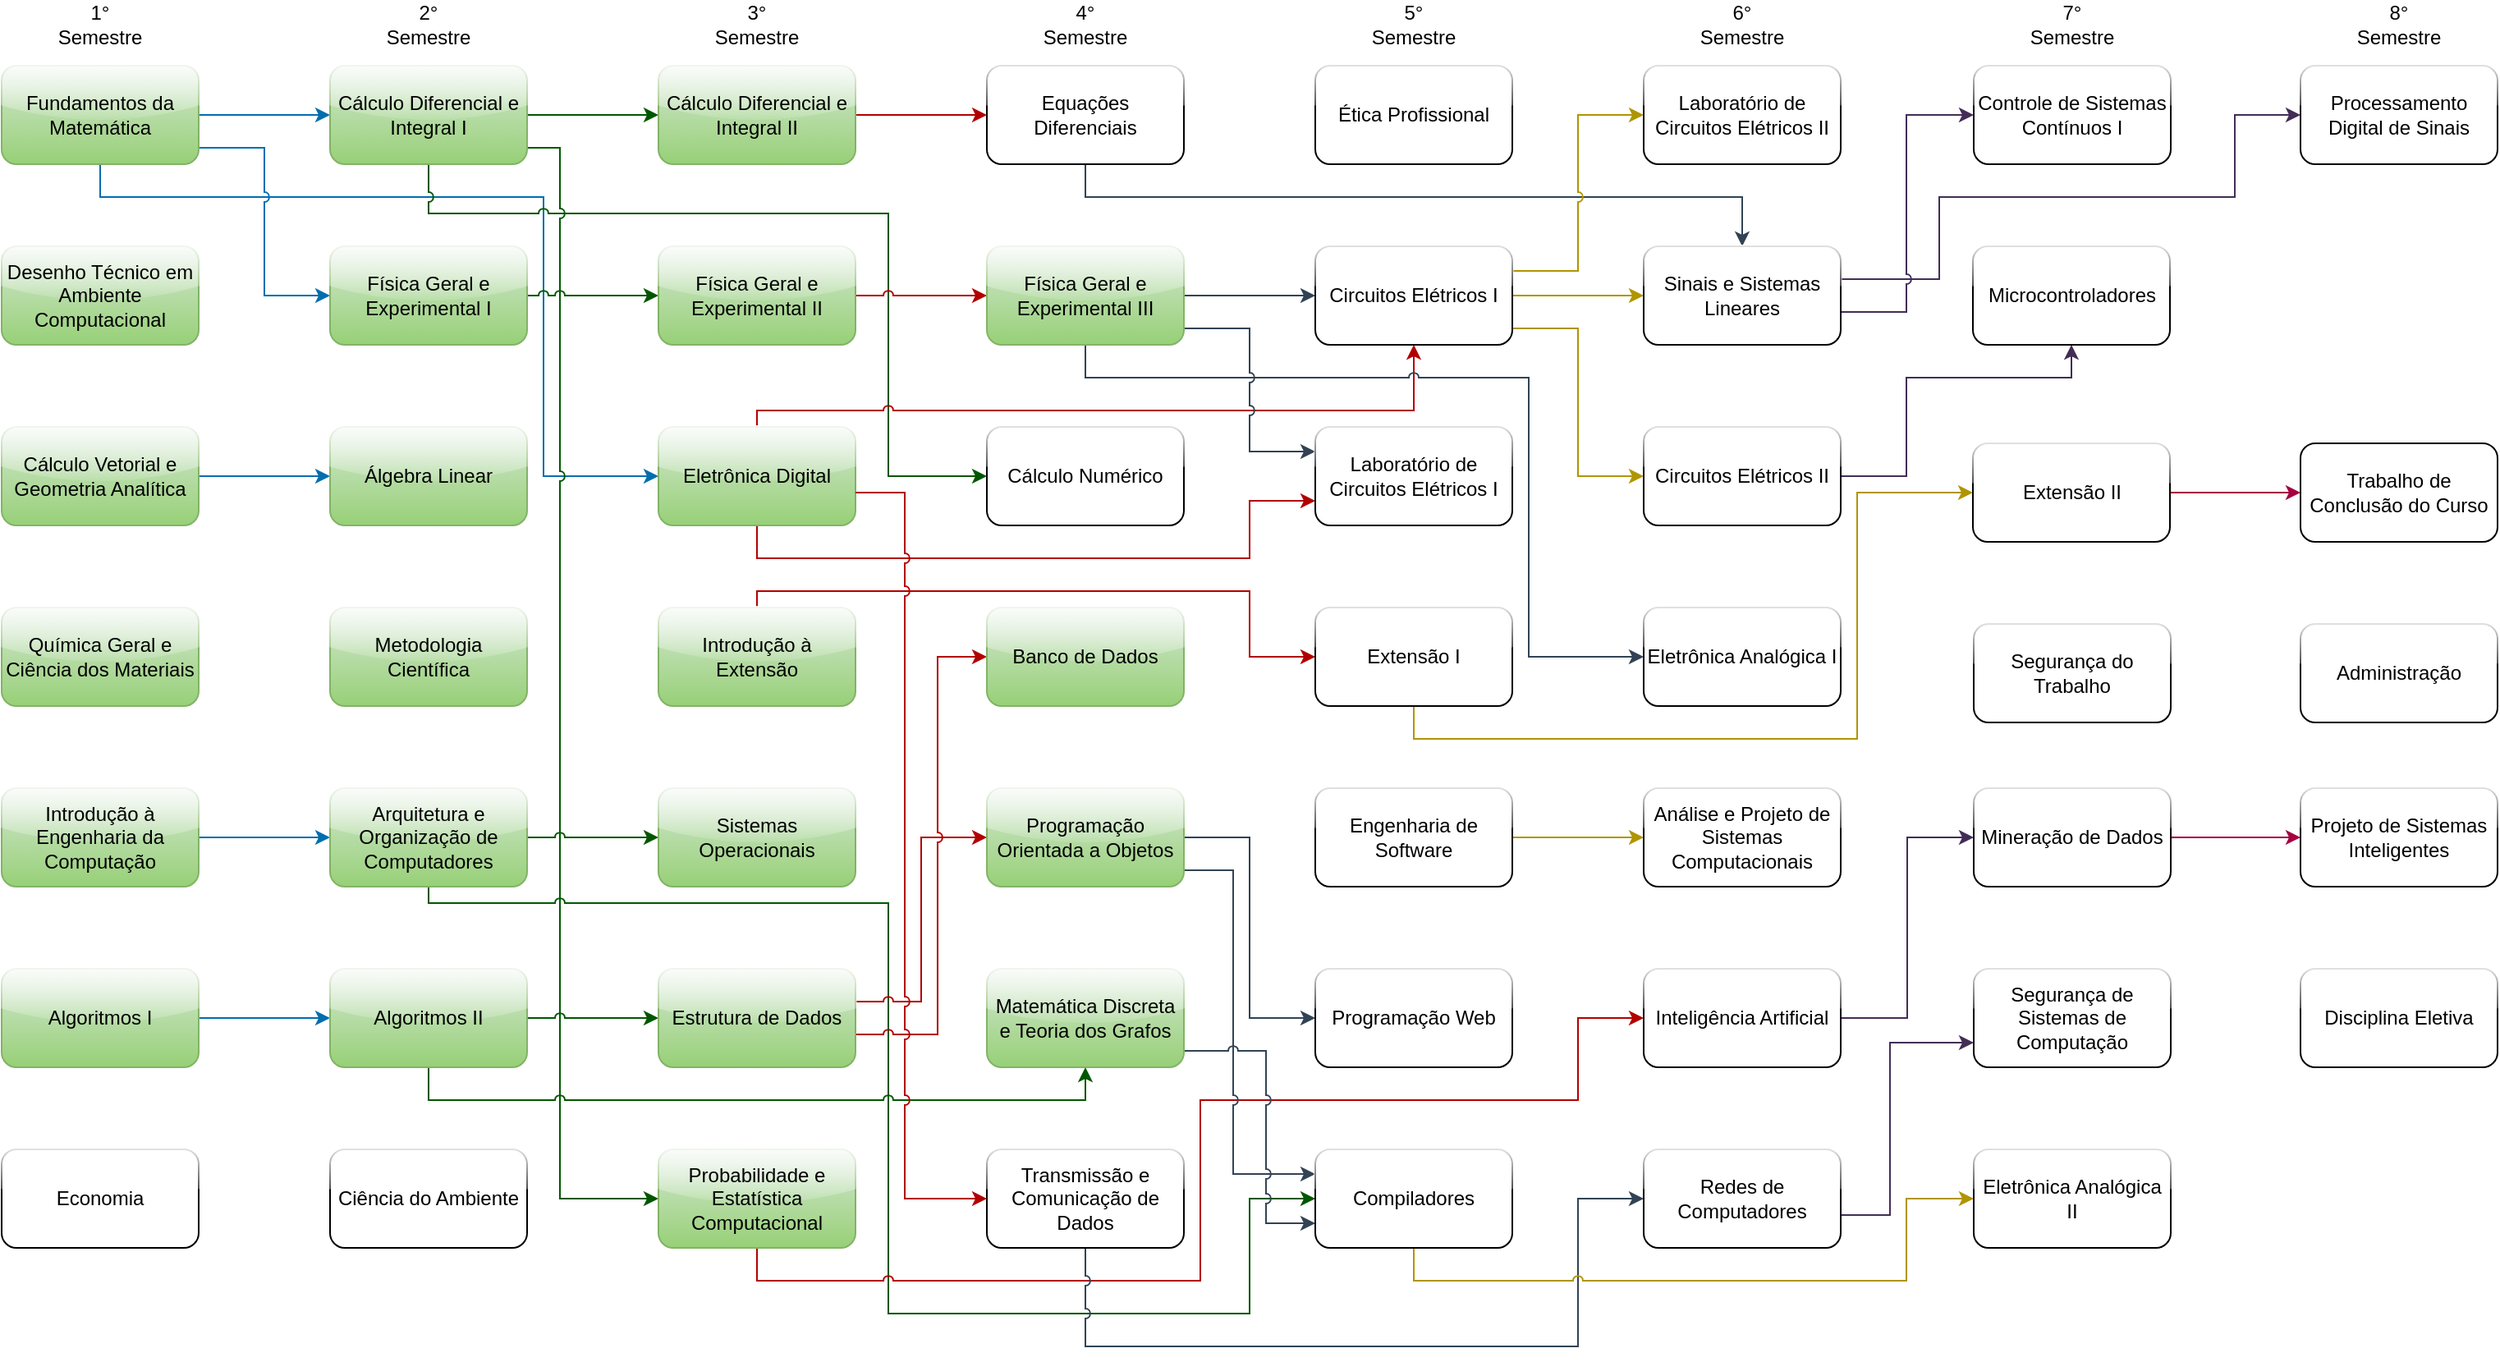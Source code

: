 <mxfile version="28.0.7">
  <diagram name="Página-1" id="1_IcvphOG9MH5CT4vIaf">
    <mxGraphModel dx="853" dy="731" grid="1" gridSize="10" guides="1" tooltips="1" connect="1" arrows="1" fold="1" page="1" pageScale="1" pageWidth="827" pageHeight="1169" math="0" shadow="0">
      <root>
        <mxCell id="0" />
        <mxCell id="1" parent="0" />
        <mxCell id="4kvXDWAPBxVA_NMJ1HBV-61" style="edgeStyle=orthogonalEdgeStyle;rounded=0;orthogonalLoop=1;jettySize=auto;html=1;entryX=0;entryY=0.5;entryDx=0;entryDy=0;fillColor=#1ba1e2;strokeColor=#006EAF;" parent="1" source="4kvXDWAPBxVA_NMJ1HBV-2" target="4kvXDWAPBxVA_NMJ1HBV-9" edge="1">
          <mxGeometry relative="1" as="geometry" />
        </mxCell>
        <mxCell id="4kvXDWAPBxVA_NMJ1HBV-62" style="edgeStyle=orthogonalEdgeStyle;rounded=0;orthogonalLoop=1;jettySize=auto;html=1;entryX=0;entryY=0.5;entryDx=0;entryDy=0;jumpStyle=arc;fillColor=#1ba1e2;strokeColor=#006EAF;" parent="1" source="4kvXDWAPBxVA_NMJ1HBV-2" target="4kvXDWAPBxVA_NMJ1HBV-17" edge="1">
          <mxGeometry relative="1" as="geometry">
            <Array as="points">
              <mxPoint x="100" y="370" />
              <mxPoint x="370" y="370" />
              <mxPoint x="370" y="540" />
            </Array>
          </mxGeometry>
        </mxCell>
        <mxCell id="4kvXDWAPBxVA_NMJ1HBV-63" style="edgeStyle=orthogonalEdgeStyle;rounded=0;orthogonalLoop=1;jettySize=auto;html=1;entryX=0;entryY=0.5;entryDx=0;entryDy=0;jumpStyle=arc;fillColor=#1ba1e2;strokeColor=#006EAF;" parent="1" source="4kvXDWAPBxVA_NMJ1HBV-2" target="4kvXDWAPBxVA_NMJ1HBV-10" edge="1">
          <mxGeometry relative="1" as="geometry">
            <Array as="points">
              <mxPoint x="200" y="340" />
              <mxPoint x="200" y="430" />
            </Array>
          </mxGeometry>
        </mxCell>
        <mxCell id="4kvXDWAPBxVA_NMJ1HBV-64" style="edgeStyle=orthogonalEdgeStyle;rounded=0;orthogonalLoop=1;jettySize=auto;html=1;entryX=0;entryY=0.5;entryDx=0;entryDy=0;fillColor=#1ba1e2;strokeColor=#006EAF;" parent="1" source="4kvXDWAPBxVA_NMJ1HBV-4" target="4kvXDWAPBxVA_NMJ1HBV-11" edge="1">
          <mxGeometry relative="1" as="geometry" />
        </mxCell>
        <mxCell id="4kvXDWAPBxVA_NMJ1HBV-65" style="edgeStyle=orthogonalEdgeStyle;rounded=0;orthogonalLoop=1;jettySize=auto;html=1;entryX=0;entryY=0.5;entryDx=0;entryDy=0;fillColor=#1ba1e2;strokeColor=#006EAF;" parent="1" source="4kvXDWAPBxVA_NMJ1HBV-6" target="4kvXDWAPBxVA_NMJ1HBV-13" edge="1">
          <mxGeometry relative="1" as="geometry" />
        </mxCell>
        <mxCell id="4kvXDWAPBxVA_NMJ1HBV-66" style="edgeStyle=orthogonalEdgeStyle;rounded=0;orthogonalLoop=1;jettySize=auto;html=1;entryX=0;entryY=0.5;entryDx=0;entryDy=0;fillColor=#1ba1e2;strokeColor=#006EAF;" parent="1" source="4kvXDWAPBxVA_NMJ1HBV-7" target="4kvXDWAPBxVA_NMJ1HBV-14" edge="1">
          <mxGeometry relative="1" as="geometry" />
        </mxCell>
        <mxCell id="4kvXDWAPBxVA_NMJ1HBV-67" style="edgeStyle=orthogonalEdgeStyle;rounded=0;orthogonalLoop=1;jettySize=auto;html=1;entryX=0;entryY=0.5;entryDx=0;entryDy=0;fillColor=#008a00;strokeColor=#005700;" parent="1" source="4kvXDWAPBxVA_NMJ1HBV-9" target="4kvXDWAPBxVA_NMJ1HBV-22" edge="1">
          <mxGeometry relative="1" as="geometry" />
        </mxCell>
        <mxCell id="4kvXDWAPBxVA_NMJ1HBV-68" style="edgeStyle=orthogonalEdgeStyle;rounded=0;orthogonalLoop=1;jettySize=auto;html=1;entryX=0;entryY=0.5;entryDx=0;entryDy=0;fillColor=#008a00;strokeColor=#005700;jumpStyle=arc;" parent="1" source="4kvXDWAPBxVA_NMJ1HBV-9" target="4kvXDWAPBxVA_NMJ1HBV-25" edge="1">
          <mxGeometry relative="1" as="geometry">
            <Array as="points">
              <mxPoint x="300" y="380" />
              <mxPoint x="580" y="380" />
              <mxPoint x="580" y="540" />
            </Array>
          </mxGeometry>
        </mxCell>
        <mxCell id="4kvXDWAPBxVA_NMJ1HBV-69" style="edgeStyle=orthogonalEdgeStyle;rounded=0;orthogonalLoop=1;jettySize=auto;html=1;entryX=0;entryY=0.5;entryDx=0;entryDy=0;fillColor=#008a00;strokeColor=#005700;jumpStyle=arc;" parent="1" source="4kvXDWAPBxVA_NMJ1HBV-9" target="4kvXDWAPBxVA_NMJ1HBV-21" edge="1">
          <mxGeometry relative="1" as="geometry">
            <Array as="points">
              <mxPoint x="380" y="340" />
              <mxPoint x="380" y="980" />
            </Array>
          </mxGeometry>
        </mxCell>
        <mxCell id="4kvXDWAPBxVA_NMJ1HBV-70" style="edgeStyle=orthogonalEdgeStyle;rounded=0;orthogonalLoop=1;jettySize=auto;html=1;entryX=0;entryY=0.5;entryDx=0;entryDy=0;fillColor=#008a00;strokeColor=#005700;jumpStyle=arc;" parent="1" source="4kvXDWAPBxVA_NMJ1HBV-10" target="4kvXDWAPBxVA_NMJ1HBV-16" edge="1">
          <mxGeometry relative="1" as="geometry" />
        </mxCell>
        <mxCell id="4kvXDWAPBxVA_NMJ1HBV-71" style="edgeStyle=orthogonalEdgeStyle;rounded=0;orthogonalLoop=1;jettySize=auto;html=1;entryX=0;entryY=0.5;entryDx=0;entryDy=0;fillColor=#008a00;strokeColor=#005700;jumpStyle=arc;" parent="1" source="4kvXDWAPBxVA_NMJ1HBV-13" target="4kvXDWAPBxVA_NMJ1HBV-19" edge="1">
          <mxGeometry relative="1" as="geometry" />
        </mxCell>
        <mxCell id="4kvXDWAPBxVA_NMJ1HBV-72" style="edgeStyle=orthogonalEdgeStyle;rounded=0;orthogonalLoop=1;jettySize=auto;html=1;entryX=0;entryY=0.5;entryDx=0;entryDy=0;fillColor=#008a00;strokeColor=#005700;jumpStyle=arc;" parent="1" target="4kvXDWAPBxVA_NMJ1HBV-36" edge="1">
          <mxGeometry relative="1" as="geometry">
            <Array as="points">
              <mxPoint x="300" y="800" />
              <mxPoint x="580" y="800" />
              <mxPoint x="580" y="1050" />
              <mxPoint x="800" y="1050" />
              <mxPoint x="800" y="980" />
            </Array>
            <mxPoint x="300.0" y="780" as="sourcePoint" />
            <mxPoint x="840" y="970" as="targetPoint" />
          </mxGeometry>
        </mxCell>
        <mxCell id="4kvXDWAPBxVA_NMJ1HBV-73" style="edgeStyle=orthogonalEdgeStyle;rounded=0;orthogonalLoop=1;jettySize=auto;html=1;fillColor=#008a00;strokeColor=#005700;jumpStyle=arc;" parent="1" source="4kvXDWAPBxVA_NMJ1HBV-14" target="4kvXDWAPBxVA_NMJ1HBV-20" edge="1">
          <mxGeometry relative="1" as="geometry" />
        </mxCell>
        <mxCell id="XGP6w65IYmNDbE1TMmtb-1" style="edgeStyle=orthogonalEdgeStyle;rounded=0;orthogonalLoop=1;jettySize=auto;html=1;entryX=0.5;entryY=1;entryDx=0;entryDy=0;fillColor=#008a00;strokeColor=#005700;jumpStyle=arc;" edge="1" parent="1" source="4kvXDWAPBxVA_NMJ1HBV-14" target="4kvXDWAPBxVA_NMJ1HBV-28">
          <mxGeometry relative="1" as="geometry">
            <Array as="points">
              <mxPoint x="300" y="920" />
              <mxPoint x="700" y="920" />
            </Array>
          </mxGeometry>
        </mxCell>
        <mxCell id="4kvXDWAPBxVA_NMJ1HBV-75" style="edgeStyle=orthogonalEdgeStyle;rounded=0;orthogonalLoop=1;jettySize=auto;html=1;entryX=0;entryY=0.5;entryDx=0;entryDy=0;fillColor=#e51400;strokeColor=#B20000;jumpStyle=arc;" parent="1" source="4kvXDWAPBxVA_NMJ1HBV-16" target="4kvXDWAPBxVA_NMJ1HBV-24" edge="1">
          <mxGeometry relative="1" as="geometry" />
        </mxCell>
        <mxCell id="4kvXDWAPBxVA_NMJ1HBV-76" style="edgeStyle=orthogonalEdgeStyle;rounded=0;orthogonalLoop=1;jettySize=auto;html=1;entryX=0.5;entryY=1;entryDx=0;entryDy=0;fillColor=#e51400;strokeColor=#B20000;jumpStyle=arc;" parent="1" source="4kvXDWAPBxVA_NMJ1HBV-17" target="4kvXDWAPBxVA_NMJ1HBV-31" edge="1">
          <mxGeometry relative="1" as="geometry">
            <Array as="points">
              <mxPoint x="500" y="500" />
              <mxPoint x="900" y="500" />
            </Array>
          </mxGeometry>
        </mxCell>
        <mxCell id="4kvXDWAPBxVA_NMJ1HBV-77" style="edgeStyle=orthogonalEdgeStyle;rounded=0;orthogonalLoop=1;jettySize=auto;html=1;entryX=0;entryY=0.75;entryDx=0;entryDy=0;fillColor=#e51400;strokeColor=#B20000;jumpStyle=arc;" parent="1" source="4kvXDWAPBxVA_NMJ1HBV-17" target="4kvXDWAPBxVA_NMJ1HBV-32" edge="1">
          <mxGeometry relative="1" as="geometry">
            <Array as="points">
              <mxPoint x="500" y="590" />
              <mxPoint x="800" y="590" />
              <mxPoint x="800" y="555" />
            </Array>
          </mxGeometry>
        </mxCell>
        <mxCell id="4kvXDWAPBxVA_NMJ1HBV-78" style="edgeStyle=orthogonalEdgeStyle;rounded=0;orthogonalLoop=1;jettySize=auto;html=1;entryX=0;entryY=0.5;entryDx=0;entryDy=0;fillColor=#e51400;strokeColor=#B20000;jumpStyle=arc;" parent="1" source="4kvXDWAPBxVA_NMJ1HBV-18" target="4kvXDWAPBxVA_NMJ1HBV-33" edge="1">
          <mxGeometry relative="1" as="geometry">
            <Array as="points">
              <mxPoint x="500" y="610" />
              <mxPoint x="800" y="610" />
              <mxPoint x="800" y="650" />
            </Array>
          </mxGeometry>
        </mxCell>
        <mxCell id="4kvXDWAPBxVA_NMJ1HBV-79" style="edgeStyle=orthogonalEdgeStyle;rounded=0;orthogonalLoop=1;jettySize=auto;html=1;entryX=0;entryY=0.5;entryDx=0;entryDy=0;fillColor=#e51400;strokeColor=#B20000;jumpStyle=arc;" parent="1" source="4kvXDWAPBxVA_NMJ1HBV-20" target="4kvXDWAPBxVA_NMJ1HBV-27" edge="1">
          <mxGeometry relative="1" as="geometry">
            <Array as="points">
              <mxPoint x="600" y="860" />
              <mxPoint x="600" y="760" />
            </Array>
          </mxGeometry>
        </mxCell>
        <mxCell id="4kvXDWAPBxVA_NMJ1HBV-80" style="edgeStyle=orthogonalEdgeStyle;rounded=0;orthogonalLoop=1;jettySize=auto;html=1;entryX=0;entryY=0.5;entryDx=0;entryDy=0;jumpStyle=arc;fillColor=#e51400;strokeColor=#B20000;" parent="1" source="4kvXDWAPBxVA_NMJ1HBV-20" target="4kvXDWAPBxVA_NMJ1HBV-26" edge="1">
          <mxGeometry relative="1" as="geometry">
            <Array as="points">
              <mxPoint x="610" y="880" />
              <mxPoint x="610" y="650" />
            </Array>
          </mxGeometry>
        </mxCell>
        <mxCell id="4kvXDWAPBxVA_NMJ1HBV-81" style="edgeStyle=orthogonalEdgeStyle;rounded=0;orthogonalLoop=1;jettySize=auto;html=1;entryX=0;entryY=0.5;entryDx=0;entryDy=0;jumpStyle=arc;fillColor=#e51400;strokeColor=#B20000;" parent="1" source="4kvXDWAPBxVA_NMJ1HBV-21" target="4kvXDWAPBxVA_NMJ1HBV-42" edge="1">
          <mxGeometry relative="1" as="geometry">
            <Array as="points">
              <mxPoint x="500" y="1030" />
              <mxPoint x="770" y="1030" />
              <mxPoint x="770" y="920" />
              <mxPoint x="1000" y="920" />
              <mxPoint x="1000" y="870" />
            </Array>
          </mxGeometry>
        </mxCell>
        <mxCell id="4kvXDWAPBxVA_NMJ1HBV-74" style="edgeStyle=orthogonalEdgeStyle;rounded=0;orthogonalLoop=1;jettySize=auto;html=1;entryX=0;entryY=0.5;entryDx=0;entryDy=0;fillColor=#e51400;strokeColor=#B20000;" parent="1" source="4kvXDWAPBxVA_NMJ1HBV-22" target="4kvXDWAPBxVA_NMJ1HBV-23" edge="1">
          <mxGeometry relative="1" as="geometry" />
        </mxCell>
        <mxCell id="4kvXDWAPBxVA_NMJ1HBV-92" style="edgeStyle=orthogonalEdgeStyle;rounded=0;orthogonalLoop=1;jettySize=auto;html=1;entryX=0.5;entryY=0;entryDx=0;entryDy=0;fillColor=#647687;strokeColor=#314354;jumpStyle=arc;" parent="1" source="4kvXDWAPBxVA_NMJ1HBV-23" target="4kvXDWAPBxVA_NMJ1HBV-38" edge="1">
          <mxGeometry relative="1" as="geometry">
            <Array as="points">
              <mxPoint x="700" y="370" />
              <mxPoint x="1100" y="370" />
            </Array>
          </mxGeometry>
        </mxCell>
        <mxCell id="4kvXDWAPBxVA_NMJ1HBV-83" style="edgeStyle=orthogonalEdgeStyle;rounded=0;orthogonalLoop=1;jettySize=auto;html=1;entryX=0;entryY=0.5;entryDx=0;entryDy=0;fillColor=#647687;strokeColor=#314354;jumpStyle=arc;" parent="1" source="4kvXDWAPBxVA_NMJ1HBV-24" target="4kvXDWAPBxVA_NMJ1HBV-31" edge="1">
          <mxGeometry relative="1" as="geometry" />
        </mxCell>
        <mxCell id="4kvXDWAPBxVA_NMJ1HBV-84" style="edgeStyle=orthogonalEdgeStyle;rounded=0;orthogonalLoop=1;jettySize=auto;html=1;entryX=0;entryY=0.5;entryDx=0;entryDy=0;jumpStyle=arc;fillColor=#647687;strokeColor=#314354;" parent="1" source="4kvXDWAPBxVA_NMJ1HBV-24" target="4kvXDWAPBxVA_NMJ1HBV-40" edge="1">
          <mxGeometry relative="1" as="geometry">
            <Array as="points">
              <mxPoint x="700" y="480" />
              <mxPoint x="970" y="480" />
              <mxPoint x="970" y="650" />
            </Array>
          </mxGeometry>
        </mxCell>
        <mxCell id="4kvXDWAPBxVA_NMJ1HBV-85" style="edgeStyle=orthogonalEdgeStyle;rounded=0;orthogonalLoop=1;jettySize=auto;html=1;entryX=0;entryY=0.25;entryDx=0;entryDy=0;jumpStyle=arc;fillColor=#647687;strokeColor=#314354;" parent="1" source="4kvXDWAPBxVA_NMJ1HBV-24" target="4kvXDWAPBxVA_NMJ1HBV-32" edge="1">
          <mxGeometry relative="1" as="geometry">
            <Array as="points">
              <mxPoint x="800" y="450" />
              <mxPoint x="800" y="525" />
            </Array>
          </mxGeometry>
        </mxCell>
        <mxCell id="4kvXDWAPBxVA_NMJ1HBV-86" style="edgeStyle=orthogonalEdgeStyle;rounded=0;orthogonalLoop=1;jettySize=auto;html=1;entryX=0;entryY=0.5;entryDx=0;entryDy=0;fillColor=#647687;strokeColor=#314354;jumpStyle=arc;" parent="1" source="4kvXDWAPBxVA_NMJ1HBV-27" target="4kvXDWAPBxVA_NMJ1HBV-35" edge="1">
          <mxGeometry relative="1" as="geometry" />
        </mxCell>
        <mxCell id="4kvXDWAPBxVA_NMJ1HBV-87" style="edgeStyle=orthogonalEdgeStyle;rounded=0;orthogonalLoop=1;jettySize=auto;html=1;entryX=0;entryY=0.25;entryDx=0;entryDy=0;jumpStyle=arc;fillColor=#647687;strokeColor=#314354;" parent="1" source="4kvXDWAPBxVA_NMJ1HBV-27" target="4kvXDWAPBxVA_NMJ1HBV-36" edge="1">
          <mxGeometry relative="1" as="geometry">
            <Array as="points">
              <mxPoint x="790" y="780" />
              <mxPoint x="790" y="965" />
            </Array>
          </mxGeometry>
        </mxCell>
        <mxCell id="4kvXDWAPBxVA_NMJ1HBV-88" style="edgeStyle=orthogonalEdgeStyle;rounded=0;orthogonalLoop=1;jettySize=auto;html=1;entryX=0;entryY=0.75;entryDx=0;entryDy=0;jumpStyle=arc;fillColor=#647687;strokeColor=#314354;" parent="1" source="4kvXDWAPBxVA_NMJ1HBV-28" target="4kvXDWAPBxVA_NMJ1HBV-36" edge="1">
          <mxGeometry relative="1" as="geometry">
            <Array as="points">
              <mxPoint x="810" y="890" />
              <mxPoint x="810" y="995" />
            </Array>
          </mxGeometry>
        </mxCell>
        <mxCell id="XGP6w65IYmNDbE1TMmtb-2" style="edgeStyle=orthogonalEdgeStyle;rounded=0;orthogonalLoop=1;jettySize=auto;html=1;entryX=0;entryY=0.5;entryDx=0;entryDy=0;jumpStyle=arc;fillColor=#647687;strokeColor=#314354;" edge="1" parent="1" source="4kvXDWAPBxVA_NMJ1HBV-29" target="4kvXDWAPBxVA_NMJ1HBV-43">
          <mxGeometry relative="1" as="geometry">
            <Array as="points">
              <mxPoint x="700" y="1070" />
              <mxPoint x="1000" y="1070" />
              <mxPoint x="1000" y="980" />
            </Array>
          </mxGeometry>
        </mxCell>
        <mxCell id="4kvXDWAPBxVA_NMJ1HBV-89" style="edgeStyle=orthogonalEdgeStyle;rounded=0;orthogonalLoop=1;jettySize=auto;html=1;fillColor=#e3c800;strokeColor=#B09500;jumpStyle=arc;entryX=0;entryY=0.5;entryDx=0;entryDy=0;" parent="1" source="4kvXDWAPBxVA_NMJ1HBV-31" target="4kvXDWAPBxVA_NMJ1HBV-38" edge="1">
          <mxGeometry relative="1" as="geometry">
            <Array as="points">
              <mxPoint x="1030" y="430" />
              <mxPoint x="1030" y="430" />
            </Array>
            <mxPoint x="1030" y="370" as="targetPoint" />
          </mxGeometry>
        </mxCell>
        <mxCell id="4kvXDWAPBxVA_NMJ1HBV-93" style="edgeStyle=orthogonalEdgeStyle;rounded=0;orthogonalLoop=1;jettySize=auto;html=1;entryX=0;entryY=0.5;entryDx=0;entryDy=0;fillColor=#e3c800;strokeColor=#B09500;jumpStyle=arc;exitX=1;exitY=0.25;exitDx=0;exitDy=0;" parent="1" source="4kvXDWAPBxVA_NMJ1HBV-31" target="4kvXDWAPBxVA_NMJ1HBV-37" edge="1">
          <mxGeometry relative="1" as="geometry">
            <Array as="points">
              <mxPoint x="1000" y="415" />
              <mxPoint x="1000" y="320" />
            </Array>
          </mxGeometry>
        </mxCell>
        <mxCell id="4kvXDWAPBxVA_NMJ1HBV-94" style="edgeStyle=orthogonalEdgeStyle;rounded=0;orthogonalLoop=1;jettySize=auto;html=1;entryX=0;entryY=0.5;entryDx=0;entryDy=0;fillColor=#e3c800;strokeColor=#B09500;jumpStyle=arc;" parent="1" source="4kvXDWAPBxVA_NMJ1HBV-31" target="4kvXDWAPBxVA_NMJ1HBV-39" edge="1">
          <mxGeometry relative="1" as="geometry">
            <Array as="points">
              <mxPoint x="1000" y="450" />
              <mxPoint x="1000" y="540" />
            </Array>
          </mxGeometry>
        </mxCell>
        <mxCell id="4kvXDWAPBxVA_NMJ1HBV-95" style="edgeStyle=orthogonalEdgeStyle;rounded=0;orthogonalLoop=1;jettySize=auto;html=1;entryX=0;entryY=0.5;entryDx=0;entryDy=0;fillColor=#e3c800;strokeColor=#B09500;jumpStyle=arc;" parent="1" source="4kvXDWAPBxVA_NMJ1HBV-33" target="4kvXDWAPBxVA_NMJ1HBV-46" edge="1">
          <mxGeometry relative="1" as="geometry">
            <Array as="points">
              <mxPoint x="900" y="700" />
              <mxPoint x="1170" y="700" />
              <mxPoint x="1170" y="550" />
            </Array>
          </mxGeometry>
        </mxCell>
        <mxCell id="4kvXDWAPBxVA_NMJ1HBV-105" style="edgeStyle=orthogonalEdgeStyle;rounded=0;orthogonalLoop=1;jettySize=auto;html=1;entryX=0;entryY=0.5;entryDx=0;entryDy=0;fillColor=#e3c800;strokeColor=#B09500;jumpStyle=arc;" parent="1" source="4kvXDWAPBxVA_NMJ1HBV-34" target="4kvXDWAPBxVA_NMJ1HBV-41" edge="1">
          <mxGeometry relative="1" as="geometry" />
        </mxCell>
        <mxCell id="4kvXDWAPBxVA_NMJ1HBV-96" style="edgeStyle=orthogonalEdgeStyle;rounded=0;orthogonalLoop=1;jettySize=auto;html=1;entryX=0;entryY=0.5;entryDx=0;entryDy=0;fillColor=#e3c800;strokeColor=#B09500;jumpStyle=arc;" parent="1" source="4kvXDWAPBxVA_NMJ1HBV-36" target="4kvXDWAPBxVA_NMJ1HBV-50" edge="1">
          <mxGeometry relative="1" as="geometry">
            <Array as="points">
              <mxPoint x="900" y="1030" />
              <mxPoint x="1200" y="1030" />
              <mxPoint x="1200" y="980" />
            </Array>
          </mxGeometry>
        </mxCell>
        <mxCell id="4kvXDWAPBxVA_NMJ1HBV-101" style="edgeStyle=orthogonalEdgeStyle;rounded=0;orthogonalLoop=1;jettySize=auto;html=1;entryX=0;entryY=0.5;entryDx=0;entryDy=0;jumpStyle=arc;fillColor=#76608a;strokeColor=#432D57;" parent="1" source="4kvXDWAPBxVA_NMJ1HBV-38" target="4kvXDWAPBxVA_NMJ1HBV-51" edge="1">
          <mxGeometry relative="1" as="geometry">
            <Array as="points">
              <mxPoint x="1220" y="420" />
              <mxPoint x="1220" y="370" />
              <mxPoint x="1400" y="370" />
              <mxPoint x="1400" y="320" />
            </Array>
          </mxGeometry>
        </mxCell>
        <mxCell id="4kvXDWAPBxVA_NMJ1HBV-104" style="edgeStyle=orthogonalEdgeStyle;rounded=0;orthogonalLoop=1;jettySize=auto;html=1;entryX=0;entryY=0.5;entryDx=0;entryDy=0;fillColor=#76608a;strokeColor=#432D57;jumpStyle=arc;" parent="1" source="4kvXDWAPBxVA_NMJ1HBV-38" target="4kvXDWAPBxVA_NMJ1HBV-44" edge="1">
          <mxGeometry relative="1" as="geometry">
            <Array as="points">
              <mxPoint x="1200" y="440" />
              <mxPoint x="1200" y="320" />
            </Array>
          </mxGeometry>
        </mxCell>
        <mxCell id="4kvXDWAPBxVA_NMJ1HBV-100" style="edgeStyle=orthogonalEdgeStyle;rounded=0;orthogonalLoop=1;jettySize=auto;html=1;entryX=0.5;entryY=1;entryDx=0;entryDy=0;fillColor=#76608a;strokeColor=#432D57;jumpStyle=arc;" parent="1" source="4kvXDWAPBxVA_NMJ1HBV-39" target="4kvXDWAPBxVA_NMJ1HBV-45" edge="1">
          <mxGeometry relative="1" as="geometry">
            <Array as="points">
              <mxPoint x="1200" y="540" />
              <mxPoint x="1200" y="480" />
              <mxPoint x="1300" y="480" />
            </Array>
          </mxGeometry>
        </mxCell>
        <mxCell id="4kvXDWAPBxVA_NMJ1HBV-99" style="edgeStyle=orthogonalEdgeStyle;rounded=0;orthogonalLoop=1;jettySize=auto;html=1;entryX=0;entryY=0.5;entryDx=0;entryDy=0;fillColor=#76608a;strokeColor=#432D57;jumpStyle=arc;" parent="1" source="4kvXDWAPBxVA_NMJ1HBV-42" target="4kvXDWAPBxVA_NMJ1HBV-48" edge="1">
          <mxGeometry relative="1" as="geometry" />
        </mxCell>
        <mxCell id="4kvXDWAPBxVA_NMJ1HBV-97" style="edgeStyle=orthogonalEdgeStyle;rounded=0;orthogonalLoop=1;jettySize=auto;html=1;fillColor=#76608a;strokeColor=#432D57;jumpStyle=arc;entryX=0;entryY=0.75;entryDx=0;entryDy=0;" parent="1" source="4kvXDWAPBxVA_NMJ1HBV-43" target="4kvXDWAPBxVA_NMJ1HBV-49" edge="1">
          <mxGeometry relative="1" as="geometry">
            <mxPoint x="1240" y="900" as="targetPoint" />
            <Array as="points">
              <mxPoint x="1190" y="990" />
              <mxPoint x="1190" y="885" />
            </Array>
          </mxGeometry>
        </mxCell>
        <mxCell id="4kvXDWAPBxVA_NMJ1HBV-102" style="edgeStyle=orthogonalEdgeStyle;rounded=0;orthogonalLoop=1;jettySize=auto;html=1;entryX=0;entryY=0.5;entryDx=0;entryDy=0;fillColor=#d80073;strokeColor=#A50040;" parent="1" source="4kvXDWAPBxVA_NMJ1HBV-46" target="4kvXDWAPBxVA_NMJ1HBV-52" edge="1">
          <mxGeometry relative="1" as="geometry" />
        </mxCell>
        <mxCell id="4kvXDWAPBxVA_NMJ1HBV-103" style="edgeStyle=orthogonalEdgeStyle;rounded=0;orthogonalLoop=1;jettySize=auto;html=1;entryX=0;entryY=0.5;entryDx=0;entryDy=0;fillColor=#d80073;strokeColor=#A50040;" parent="1" source="4kvXDWAPBxVA_NMJ1HBV-48" target="4kvXDWAPBxVA_NMJ1HBV-54" edge="1">
          <mxGeometry relative="1" as="geometry" />
        </mxCell>
        <mxCell id="XGP6w65IYmNDbE1TMmtb-12" value="&lt;div&gt;8° Semestre&lt;/div&gt;" style="text;strokeColor=none;align=center;fillColor=none;html=1;verticalAlign=middle;whiteSpace=wrap;rounded=0;" vertex="1" parent="1">
          <mxGeometry x="1470" y="250" width="60" height="30" as="geometry" />
        </mxCell>
        <mxCell id="XGP6w65IYmNDbE1TMmtb-13" value="" style="group" vertex="1" connectable="0" parent="1">
          <mxGeometry x="40" y="250" width="120" height="760" as="geometry" />
        </mxCell>
        <mxCell id="XGP6w65IYmNDbE1TMmtb-5" value="1° Semestre" style="text;strokeColor=none;align=center;fillColor=none;html=1;verticalAlign=middle;whiteSpace=wrap;rounded=0;" vertex="1" parent="XGP6w65IYmNDbE1TMmtb-13">
          <mxGeometry x="30" width="60" height="30" as="geometry" />
        </mxCell>
        <mxCell id="4kvXDWAPBxVA_NMJ1HBV-2" value="Fundamentos da Matemática" style="rounded=1;whiteSpace=wrap;html=1;glass=1;shadow=0;fillColor=#d5e8d4;strokeColor=#82b366;gradientColor=#97d077;" parent="XGP6w65IYmNDbE1TMmtb-13" vertex="1">
          <mxGeometry y="40" width="120" height="60" as="geometry" />
        </mxCell>
        <mxCell id="4kvXDWAPBxVA_NMJ1HBV-3" value="Desenho Técnico em Ambiente Computacional" style="rounded=1;whiteSpace=wrap;html=1;glass=1;fillColor=#d5e8d4;strokeColor=#82b366;gradientColor=#97d077;" parent="XGP6w65IYmNDbE1TMmtb-13" vertex="1">
          <mxGeometry y="150" width="120" height="60" as="geometry" />
        </mxCell>
        <mxCell id="4kvXDWAPBxVA_NMJ1HBV-4" value="Cálculo Vetorial e Geometria Analítica" style="rounded=1;whiteSpace=wrap;html=1;glass=1;fillColor=#d5e8d4;strokeColor=#82b366;gradientColor=#97d077;" parent="XGP6w65IYmNDbE1TMmtb-13" vertex="1">
          <mxGeometry y="260" width="120" height="60" as="geometry" />
        </mxCell>
        <mxCell id="4kvXDWAPBxVA_NMJ1HBV-5" value="&lt;div&gt;Química Geral e Ciência dos Materiais&lt;/div&gt;" style="rounded=1;whiteSpace=wrap;html=1;glass=1;fillColor=#d5e8d4;strokeColor=#82b366;gradientColor=#97d077;" parent="XGP6w65IYmNDbE1TMmtb-13" vertex="1">
          <mxGeometry y="370" width="120" height="60" as="geometry" />
        </mxCell>
        <mxCell id="4kvXDWAPBxVA_NMJ1HBV-6" value="Introdução à Engenharia da Computação" style="rounded=1;whiteSpace=wrap;html=1;glass=1;fillColor=#d5e8d4;strokeColor=#82b366;gradientColor=#97d077;" parent="XGP6w65IYmNDbE1TMmtb-13" vertex="1">
          <mxGeometry y="480" width="120" height="60" as="geometry" />
        </mxCell>
        <mxCell id="4kvXDWAPBxVA_NMJ1HBV-7" value="Algoritmos I" style="rounded=1;whiteSpace=wrap;html=1;glass=1;fillColor=#d5e8d4;strokeColor=#82b366;gradientColor=#97d077;" parent="XGP6w65IYmNDbE1TMmtb-13" vertex="1">
          <mxGeometry y="590" width="120" height="60" as="geometry" />
        </mxCell>
        <mxCell id="4kvXDWAPBxVA_NMJ1HBV-8" value="Economia" style="rounded=1;whiteSpace=wrap;html=1;glass=1;" parent="XGP6w65IYmNDbE1TMmtb-13" vertex="1">
          <mxGeometry y="700" width="120" height="60" as="geometry" />
        </mxCell>
        <mxCell id="XGP6w65IYmNDbE1TMmtb-14" value="" style="group" vertex="1" connectable="0" parent="1">
          <mxGeometry x="240" y="250" width="120" height="760" as="geometry" />
        </mxCell>
        <mxCell id="4kvXDWAPBxVA_NMJ1HBV-9" value="&lt;div&gt;Cálculo Diferencial e Integral I&lt;/div&gt;" style="rounded=1;whiteSpace=wrap;html=1;glass=1;fillColor=#d5e8d4;strokeColor=#82b366;gradientColor=#97d077;" parent="XGP6w65IYmNDbE1TMmtb-14" vertex="1">
          <mxGeometry y="40" width="120" height="60" as="geometry" />
        </mxCell>
        <mxCell id="4kvXDWAPBxVA_NMJ1HBV-10" value="&lt;div&gt;Física Geral e Experimental I&lt;/div&gt;" style="rounded=1;whiteSpace=wrap;html=1;glass=1;fillColor=#d5e8d4;strokeColor=#82b366;gradientColor=#97d077;" parent="XGP6w65IYmNDbE1TMmtb-14" vertex="1">
          <mxGeometry y="150" width="120" height="60" as="geometry" />
        </mxCell>
        <mxCell id="4kvXDWAPBxVA_NMJ1HBV-11" value="Álgebra Linear" style="rounded=1;whiteSpace=wrap;html=1;glass=1;fillColor=#d5e8d4;strokeColor=#82b366;gradientColor=#97d077;" parent="XGP6w65IYmNDbE1TMmtb-14" vertex="1">
          <mxGeometry y="260" width="120" height="60" as="geometry" />
        </mxCell>
        <mxCell id="4kvXDWAPBxVA_NMJ1HBV-12" value="Metodologia Científica" style="rounded=1;whiteSpace=wrap;html=1;glass=1;fillColor=#d5e8d4;strokeColor=#82b366;gradientColor=#97d077;" parent="XGP6w65IYmNDbE1TMmtb-14" vertex="1">
          <mxGeometry y="370" width="120" height="60" as="geometry" />
        </mxCell>
        <mxCell id="4kvXDWAPBxVA_NMJ1HBV-13" value="Arquitetura e Organização de Computadores" style="rounded=1;whiteSpace=wrap;html=1;glass=1;fillColor=#d5e8d4;strokeColor=#82b366;gradientColor=#97d077;" parent="XGP6w65IYmNDbE1TMmtb-14" vertex="1">
          <mxGeometry y="480" width="120" height="60" as="geometry" />
        </mxCell>
        <mxCell id="4kvXDWAPBxVA_NMJ1HBV-14" value="&lt;div&gt;Algoritmos II&lt;/div&gt;" style="rounded=1;whiteSpace=wrap;html=1;glass=1;fillColor=#d5e8d4;strokeColor=#82b366;gradientColor=#97d077;" parent="XGP6w65IYmNDbE1TMmtb-14" vertex="1">
          <mxGeometry y="590" width="120" height="60" as="geometry" />
        </mxCell>
        <mxCell id="4kvXDWAPBxVA_NMJ1HBV-15" value="Ciência do Ambiente" style="rounded=1;whiteSpace=wrap;html=1;glass=1;" parent="XGP6w65IYmNDbE1TMmtb-14" vertex="1">
          <mxGeometry y="700" width="120" height="60" as="geometry" />
        </mxCell>
        <mxCell id="XGP6w65IYmNDbE1TMmtb-6" value="2° Semestre" style="text;strokeColor=none;align=center;fillColor=none;html=1;verticalAlign=middle;whiteSpace=wrap;rounded=0;" vertex="1" parent="XGP6w65IYmNDbE1TMmtb-14">
          <mxGeometry x="30" width="60" height="30" as="geometry" />
        </mxCell>
        <mxCell id="XGP6w65IYmNDbE1TMmtb-15" value="" style="group" vertex="1" connectable="0" parent="1">
          <mxGeometry x="440" y="250" width="120" height="760" as="geometry" />
        </mxCell>
        <mxCell id="4kvXDWAPBxVA_NMJ1HBV-16" value="&lt;div&gt;Física Geral e Experimental II&lt;/div&gt;" style="rounded=1;whiteSpace=wrap;html=1;glass=1;fillColor=#d5e8d4;strokeColor=#82b366;gradientColor=#97d077;" parent="XGP6w65IYmNDbE1TMmtb-15" vertex="1">
          <mxGeometry y="150" width="120" height="60" as="geometry" />
        </mxCell>
        <mxCell id="4kvXDWAPBxVA_NMJ1HBV-17" value="Eletrônica Digital" style="rounded=1;whiteSpace=wrap;html=1;glass=1;fillColor=#d5e8d4;strokeColor=#82b366;gradientColor=#97d077;" parent="XGP6w65IYmNDbE1TMmtb-15" vertex="1">
          <mxGeometry y="260" width="120" height="60" as="geometry" />
        </mxCell>
        <mxCell id="4kvXDWAPBxVA_NMJ1HBV-18" value="Introdução à Extensão" style="rounded=1;whiteSpace=wrap;html=1;glass=1;fillColor=#d5e8d4;strokeColor=#82b366;gradientColor=#97d077;" parent="XGP6w65IYmNDbE1TMmtb-15" vertex="1">
          <mxGeometry y="370" width="120" height="60" as="geometry" />
        </mxCell>
        <mxCell id="4kvXDWAPBxVA_NMJ1HBV-19" value="Sistemas Operacionais" style="rounded=1;whiteSpace=wrap;html=1;glass=1;fillColor=#d5e8d4;strokeColor=#82b366;gradientColor=#97d077;" parent="XGP6w65IYmNDbE1TMmtb-15" vertex="1">
          <mxGeometry y="480" width="120" height="60" as="geometry" />
        </mxCell>
        <mxCell id="4kvXDWAPBxVA_NMJ1HBV-20" value="Estrutura de Dados" style="rounded=1;whiteSpace=wrap;html=1;glass=1;fillColor=#d5e8d4;strokeColor=#82b366;gradientColor=#97d077;" parent="XGP6w65IYmNDbE1TMmtb-15" vertex="1">
          <mxGeometry y="590" width="120" height="60" as="geometry" />
        </mxCell>
        <mxCell id="4kvXDWAPBxVA_NMJ1HBV-21" value="Probabilidade e Estatística Computacional" style="rounded=1;whiteSpace=wrap;html=1;glass=1;fillColor=#d5e8d4;strokeColor=#82b366;gradientColor=#97d077;" parent="XGP6w65IYmNDbE1TMmtb-15" vertex="1">
          <mxGeometry y="700" width="120" height="60" as="geometry" />
        </mxCell>
        <mxCell id="4kvXDWAPBxVA_NMJ1HBV-22" value="&lt;div&gt;Cálculo Diferencial e Integral II&lt;/div&gt;" style="rounded=1;whiteSpace=wrap;html=1;glass=1;fillColor=#d5e8d4;strokeColor=#82b366;gradientColor=#97d077;" parent="XGP6w65IYmNDbE1TMmtb-15" vertex="1">
          <mxGeometry y="40" width="120" height="60" as="geometry" />
        </mxCell>
        <mxCell id="XGP6w65IYmNDbE1TMmtb-7" value="3° Semestre" style="text;strokeColor=none;align=center;fillColor=none;html=1;verticalAlign=middle;whiteSpace=wrap;rounded=0;" vertex="1" parent="XGP6w65IYmNDbE1TMmtb-15">
          <mxGeometry x="30" width="60" height="30" as="geometry" />
        </mxCell>
        <mxCell id="XGP6w65IYmNDbE1TMmtb-16" value="" style="group" vertex="1" connectable="0" parent="1">
          <mxGeometry x="640" y="250" width="120" height="760" as="geometry" />
        </mxCell>
        <mxCell id="4kvXDWAPBxVA_NMJ1HBV-23" value="Equações Diferenciais" style="rounded=1;whiteSpace=wrap;html=1;glass=1;" parent="XGP6w65IYmNDbE1TMmtb-16" vertex="1">
          <mxGeometry y="40" width="120" height="60" as="geometry" />
        </mxCell>
        <mxCell id="4kvXDWAPBxVA_NMJ1HBV-24" value="&lt;div&gt;Física Geral e Experimental III&lt;/div&gt;" style="rounded=1;whiteSpace=wrap;html=1;glass=1;fillColor=#d5e8d4;strokeColor=#82b366;gradientColor=#97d077;" parent="XGP6w65IYmNDbE1TMmtb-16" vertex="1">
          <mxGeometry y="150" width="120" height="60" as="geometry" />
        </mxCell>
        <mxCell id="4kvXDWAPBxVA_NMJ1HBV-25" value="Cálculo Numérico" style="rounded=1;whiteSpace=wrap;html=1;glass=1;" parent="XGP6w65IYmNDbE1TMmtb-16" vertex="1">
          <mxGeometry y="260" width="120" height="60" as="geometry" />
        </mxCell>
        <mxCell id="4kvXDWAPBxVA_NMJ1HBV-26" value="Banco de Dados" style="rounded=1;whiteSpace=wrap;html=1;glass=1;fillColor=#d5e8d4;strokeColor=#82b366;gradientColor=#97d077;" parent="XGP6w65IYmNDbE1TMmtb-16" vertex="1">
          <mxGeometry y="370" width="120" height="60" as="geometry" />
        </mxCell>
        <mxCell id="4kvXDWAPBxVA_NMJ1HBV-27" value="Programação Orientada a Objetos" style="rounded=1;whiteSpace=wrap;html=1;glass=1;fillColor=#d5e8d4;strokeColor=#82b366;gradientColor=#97d077;" parent="XGP6w65IYmNDbE1TMmtb-16" vertex="1">
          <mxGeometry y="480" width="120" height="60" as="geometry" />
        </mxCell>
        <mxCell id="4kvXDWAPBxVA_NMJ1HBV-28" value="Matemática Discreta e Teoria dos Grafos" style="rounded=1;whiteSpace=wrap;html=1;glass=1;fillColor=#d5e8d4;strokeColor=#82b366;gradientColor=#97d077;" parent="XGP6w65IYmNDbE1TMmtb-16" vertex="1">
          <mxGeometry y="590" width="120" height="60" as="geometry" />
        </mxCell>
        <mxCell id="4kvXDWAPBxVA_NMJ1HBV-29" value="Transmissão e Comunicação de Dados" style="rounded=1;whiteSpace=wrap;html=1;glass=1;" parent="XGP6w65IYmNDbE1TMmtb-16" vertex="1">
          <mxGeometry y="700" width="120" height="60" as="geometry" />
        </mxCell>
        <mxCell id="XGP6w65IYmNDbE1TMmtb-8" value="4° Semestre" style="text;strokeColor=none;align=center;fillColor=none;html=1;verticalAlign=middle;whiteSpace=wrap;rounded=0;" vertex="1" parent="XGP6w65IYmNDbE1TMmtb-16">
          <mxGeometry x="30" width="60" height="30" as="geometry" />
        </mxCell>
        <mxCell id="XGP6w65IYmNDbE1TMmtb-17" value="" style="group" vertex="1" connectable="0" parent="1">
          <mxGeometry x="840" y="250" width="120" height="760" as="geometry" />
        </mxCell>
        <mxCell id="4kvXDWAPBxVA_NMJ1HBV-30" value="Ética Profissional" style="rounded=1;whiteSpace=wrap;html=1;glass=1;" parent="XGP6w65IYmNDbE1TMmtb-17" vertex="1">
          <mxGeometry y="40" width="120" height="60" as="geometry" />
        </mxCell>
        <mxCell id="4kvXDWAPBxVA_NMJ1HBV-31" value="Circuitos Elétricos I" style="rounded=1;whiteSpace=wrap;html=1;glass=1;" parent="XGP6w65IYmNDbE1TMmtb-17" vertex="1">
          <mxGeometry y="150" width="120" height="60" as="geometry" />
        </mxCell>
        <mxCell id="4kvXDWAPBxVA_NMJ1HBV-32" value="Laboratório de Circuitos Elétricos I" style="rounded=1;whiteSpace=wrap;html=1;glass=1;" parent="XGP6w65IYmNDbE1TMmtb-17" vertex="1">
          <mxGeometry y="260" width="120" height="60" as="geometry" />
        </mxCell>
        <mxCell id="4kvXDWAPBxVA_NMJ1HBV-33" value="Extensão I" style="rounded=1;whiteSpace=wrap;html=1;glass=1;" parent="XGP6w65IYmNDbE1TMmtb-17" vertex="1">
          <mxGeometry y="370" width="120" height="60" as="geometry" />
        </mxCell>
        <mxCell id="4kvXDWAPBxVA_NMJ1HBV-34" value="Engenharia de Software" style="rounded=1;whiteSpace=wrap;html=1;glass=1;" parent="XGP6w65IYmNDbE1TMmtb-17" vertex="1">
          <mxGeometry y="480" width="120" height="60" as="geometry" />
        </mxCell>
        <mxCell id="4kvXDWAPBxVA_NMJ1HBV-35" value="Programação Web" style="rounded=1;whiteSpace=wrap;html=1;glass=1;" parent="XGP6w65IYmNDbE1TMmtb-17" vertex="1">
          <mxGeometry y="590" width="120" height="60" as="geometry" />
        </mxCell>
        <mxCell id="4kvXDWAPBxVA_NMJ1HBV-36" value="Compiladores" style="rounded=1;whiteSpace=wrap;html=1;glass=1;" parent="XGP6w65IYmNDbE1TMmtb-17" vertex="1">
          <mxGeometry y="700" width="120" height="60" as="geometry" />
        </mxCell>
        <mxCell id="XGP6w65IYmNDbE1TMmtb-9" value="5° Semestre" style="text;strokeColor=none;align=center;fillColor=none;html=1;verticalAlign=middle;whiteSpace=wrap;rounded=0;" vertex="1" parent="XGP6w65IYmNDbE1TMmtb-17">
          <mxGeometry x="30" width="60" height="30" as="geometry" />
        </mxCell>
        <mxCell id="XGP6w65IYmNDbE1TMmtb-18" value="" style="group" vertex="1" connectable="0" parent="1">
          <mxGeometry x="1040" y="250" width="120" height="760" as="geometry" />
        </mxCell>
        <mxCell id="4kvXDWAPBxVA_NMJ1HBV-37" value="Laboratório de Circuitos Elétricos II" style="rounded=1;whiteSpace=wrap;html=1;glass=1;" parent="XGP6w65IYmNDbE1TMmtb-18" vertex="1">
          <mxGeometry y="40" width="120" height="60" as="geometry" />
        </mxCell>
        <mxCell id="4kvXDWAPBxVA_NMJ1HBV-38" value="Sinais e Sistemas Lineares" style="rounded=1;whiteSpace=wrap;html=1;glass=1;" parent="XGP6w65IYmNDbE1TMmtb-18" vertex="1">
          <mxGeometry y="150" width="120" height="60" as="geometry" />
        </mxCell>
        <mxCell id="4kvXDWAPBxVA_NMJ1HBV-39" value="Circuitos Elétricos II" style="rounded=1;whiteSpace=wrap;html=1;glass=1;" parent="XGP6w65IYmNDbE1TMmtb-18" vertex="1">
          <mxGeometry y="260" width="120" height="60" as="geometry" />
        </mxCell>
        <mxCell id="4kvXDWAPBxVA_NMJ1HBV-40" value="Eletrônica Analógica I" style="rounded=1;whiteSpace=wrap;html=1;glass=1;" parent="XGP6w65IYmNDbE1TMmtb-18" vertex="1">
          <mxGeometry y="370" width="120" height="60" as="geometry" />
        </mxCell>
        <mxCell id="4kvXDWAPBxVA_NMJ1HBV-41" value="Análise e Projeto de Sistemas Computacionais" style="rounded=1;whiteSpace=wrap;html=1;glass=1;" parent="XGP6w65IYmNDbE1TMmtb-18" vertex="1">
          <mxGeometry y="480" width="120" height="60" as="geometry" />
        </mxCell>
        <mxCell id="4kvXDWAPBxVA_NMJ1HBV-42" value="Inteligência Artificial" style="rounded=1;whiteSpace=wrap;html=1;glass=1;" parent="XGP6w65IYmNDbE1TMmtb-18" vertex="1">
          <mxGeometry y="590" width="120" height="60" as="geometry" />
        </mxCell>
        <mxCell id="4kvXDWAPBxVA_NMJ1HBV-43" value="Redes de Computadores" style="rounded=1;whiteSpace=wrap;html=1;glass=1;" parent="XGP6w65IYmNDbE1TMmtb-18" vertex="1">
          <mxGeometry y="700" width="120" height="60" as="geometry" />
        </mxCell>
        <mxCell id="XGP6w65IYmNDbE1TMmtb-10" value="6° Semestre" style="text;strokeColor=none;align=center;fillColor=none;html=1;verticalAlign=middle;whiteSpace=wrap;rounded=0;" vertex="1" parent="XGP6w65IYmNDbE1TMmtb-18">
          <mxGeometry x="30" width="60" height="30" as="geometry" />
        </mxCell>
        <mxCell id="XGP6w65IYmNDbE1TMmtb-19" value="" style="group" vertex="1" connectable="0" parent="1">
          <mxGeometry x="1240.5" y="250" width="120.5" height="760" as="geometry" />
        </mxCell>
        <mxCell id="4kvXDWAPBxVA_NMJ1HBV-44" value="Controle de Sistemas Contínuos I" style="rounded=1;whiteSpace=wrap;html=1;glass=1;" parent="XGP6w65IYmNDbE1TMmtb-19" vertex="1">
          <mxGeometry x="0.5" y="40" width="120" height="60" as="geometry" />
        </mxCell>
        <mxCell id="4kvXDWAPBxVA_NMJ1HBV-45" value="Microcontroladores" style="rounded=1;whiteSpace=wrap;html=1;glass=1;" parent="XGP6w65IYmNDbE1TMmtb-19" vertex="1">
          <mxGeometry y="150" width="120" height="60" as="geometry" />
        </mxCell>
        <mxCell id="4kvXDWAPBxVA_NMJ1HBV-46" value="Extensão II" style="rounded=1;whiteSpace=wrap;html=1;glass=1;" parent="XGP6w65IYmNDbE1TMmtb-19" vertex="1">
          <mxGeometry y="270" width="120" height="60" as="geometry" />
        </mxCell>
        <mxCell id="4kvXDWAPBxVA_NMJ1HBV-47" value="Segurança do Trabalho" style="rounded=1;whiteSpace=wrap;html=1;glass=1;" parent="XGP6w65IYmNDbE1TMmtb-19" vertex="1">
          <mxGeometry x="0.5" y="380" width="120" height="60" as="geometry" />
        </mxCell>
        <mxCell id="4kvXDWAPBxVA_NMJ1HBV-48" value="Mineração de Dados" style="rounded=1;whiteSpace=wrap;html=1;glass=1;" parent="XGP6w65IYmNDbE1TMmtb-19" vertex="1">
          <mxGeometry x="0.5" y="480" width="120" height="60" as="geometry" />
        </mxCell>
        <mxCell id="4kvXDWAPBxVA_NMJ1HBV-49" value="Segurança de Sistemas de Computação" style="rounded=1;whiteSpace=wrap;html=1;glass=1;" parent="XGP6w65IYmNDbE1TMmtb-19" vertex="1">
          <mxGeometry x="0.5" y="590" width="120" height="60" as="geometry" />
        </mxCell>
        <mxCell id="4kvXDWAPBxVA_NMJ1HBV-50" value="Eletrônica Analógica II" style="rounded=1;whiteSpace=wrap;html=1;glass=1;" parent="XGP6w65IYmNDbE1TMmtb-19" vertex="1">
          <mxGeometry x="0.5" y="700" width="120" height="60" as="geometry" />
        </mxCell>
        <mxCell id="XGP6w65IYmNDbE1TMmtb-11" value="7° Semestre" style="text;strokeColor=none;align=center;fillColor=none;html=1;verticalAlign=middle;whiteSpace=wrap;rounded=0;" vertex="1" parent="XGP6w65IYmNDbE1TMmtb-19">
          <mxGeometry x="30" width="60" height="30" as="geometry" />
        </mxCell>
        <mxCell id="XGP6w65IYmNDbE1TMmtb-20" value="" style="group" vertex="1" connectable="0" parent="1">
          <mxGeometry x="1440" y="290" width="120" height="610" as="geometry" />
        </mxCell>
        <mxCell id="4kvXDWAPBxVA_NMJ1HBV-51" value="Processamento Digital de Sinais" style="rounded=1;whiteSpace=wrap;html=1;glass=1;" parent="XGP6w65IYmNDbE1TMmtb-20" vertex="1">
          <mxGeometry width="120" height="60" as="geometry" />
        </mxCell>
        <mxCell id="4kvXDWAPBxVA_NMJ1HBV-52" value="Trabalho de Conclusão do Curso" style="rounded=1;whiteSpace=wrap;html=1;" parent="XGP6w65IYmNDbE1TMmtb-20" vertex="1">
          <mxGeometry y="230" width="120" height="60" as="geometry" />
        </mxCell>
        <mxCell id="4kvXDWAPBxVA_NMJ1HBV-53" value="Administração" style="rounded=1;whiteSpace=wrap;html=1;glass=1;" parent="XGP6w65IYmNDbE1TMmtb-20" vertex="1">
          <mxGeometry y="340" width="120" height="60" as="geometry" />
        </mxCell>
        <mxCell id="4kvXDWAPBxVA_NMJ1HBV-54" value="Projeto de Sistemas Inteligentes" style="rounded=1;whiteSpace=wrap;html=1;glass=1;" parent="XGP6w65IYmNDbE1TMmtb-20" vertex="1">
          <mxGeometry y="440" width="120" height="60" as="geometry" />
        </mxCell>
        <mxCell id="4kvXDWAPBxVA_NMJ1HBV-55" value="Disciplina Eletiva" style="rounded=1;whiteSpace=wrap;html=1;glass=1;" parent="XGP6w65IYmNDbE1TMmtb-20" vertex="1">
          <mxGeometry y="550" width="120" height="60" as="geometry" />
        </mxCell>
        <mxCell id="XGP6w65IYmNDbE1TMmtb-21" style="edgeStyle=orthogonalEdgeStyle;rounded=0;orthogonalLoop=1;jettySize=auto;html=1;entryX=0;entryY=0.5;entryDx=0;entryDy=0;fillColor=#e51400;strokeColor=#B20000;jumpStyle=arc;" edge="1" parent="1" source="4kvXDWAPBxVA_NMJ1HBV-17" target="4kvXDWAPBxVA_NMJ1HBV-29">
          <mxGeometry relative="1" as="geometry">
            <Array as="points">
              <mxPoint x="590" y="550" />
              <mxPoint x="590" y="980" />
            </Array>
          </mxGeometry>
        </mxCell>
      </root>
    </mxGraphModel>
  </diagram>
</mxfile>
